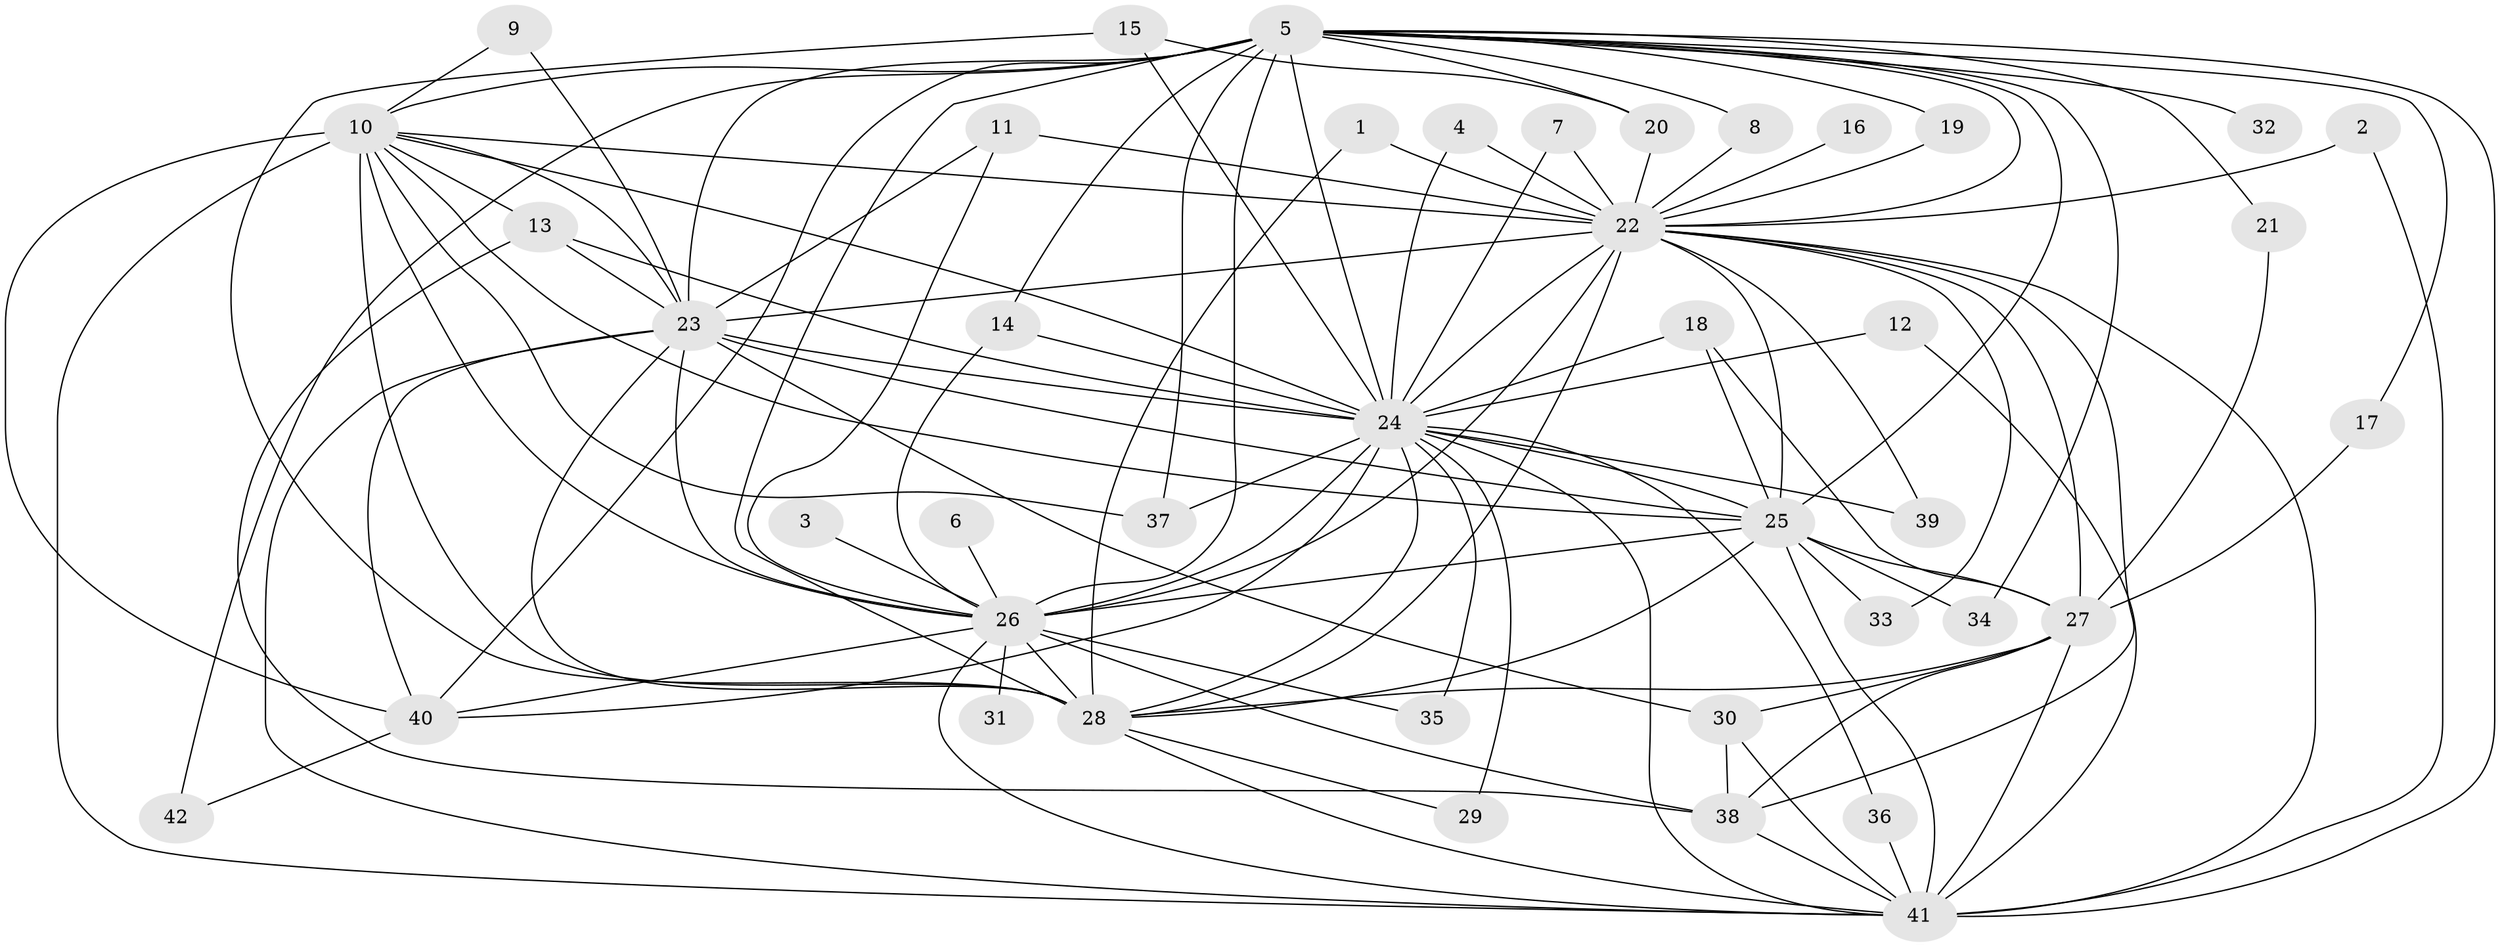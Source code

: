 // original degree distribution, {15: 0.012048192771084338, 18: 0.012048192771084338, 16: 0.024096385542168676, 22: 0.024096385542168676, 17: 0.012048192771084338, 27: 0.012048192771084338, 14: 0.012048192771084338, 28: 0.012048192771084338, 3: 0.18072289156626506, 9: 0.012048192771084338, 2: 0.5903614457831325, 5: 0.03614457831325301, 4: 0.060240963855421686}
// Generated by graph-tools (version 1.1) at 2025/25/03/09/25 03:25:43]
// undirected, 42 vertices, 113 edges
graph export_dot {
graph [start="1"]
  node [color=gray90,style=filled];
  1;
  2;
  3;
  4;
  5;
  6;
  7;
  8;
  9;
  10;
  11;
  12;
  13;
  14;
  15;
  16;
  17;
  18;
  19;
  20;
  21;
  22;
  23;
  24;
  25;
  26;
  27;
  28;
  29;
  30;
  31;
  32;
  33;
  34;
  35;
  36;
  37;
  38;
  39;
  40;
  41;
  42;
  1 -- 22 [weight=1.0];
  1 -- 28 [weight=1.0];
  2 -- 22 [weight=1.0];
  2 -- 41 [weight=1.0];
  3 -- 26 [weight=1.0];
  4 -- 22 [weight=1.0];
  4 -- 24 [weight=1.0];
  5 -- 8 [weight=1.0];
  5 -- 10 [weight=2.0];
  5 -- 14 [weight=1.0];
  5 -- 17 [weight=1.0];
  5 -- 19 [weight=1.0];
  5 -- 20 [weight=1.0];
  5 -- 21 [weight=1.0];
  5 -- 22 [weight=2.0];
  5 -- 23 [weight=2.0];
  5 -- 24 [weight=2.0];
  5 -- 25 [weight=2.0];
  5 -- 26 [weight=3.0];
  5 -- 28 [weight=3.0];
  5 -- 32 [weight=1.0];
  5 -- 34 [weight=1.0];
  5 -- 37 [weight=1.0];
  5 -- 40 [weight=1.0];
  5 -- 41 [weight=4.0];
  5 -- 42 [weight=1.0];
  6 -- 26 [weight=1.0];
  7 -- 22 [weight=2.0];
  7 -- 24 [weight=1.0];
  8 -- 22 [weight=1.0];
  9 -- 10 [weight=1.0];
  9 -- 23 [weight=1.0];
  10 -- 13 [weight=1.0];
  10 -- 22 [weight=2.0];
  10 -- 23 [weight=1.0];
  10 -- 24 [weight=1.0];
  10 -- 25 [weight=1.0];
  10 -- 26 [weight=2.0];
  10 -- 28 [weight=1.0];
  10 -- 37 [weight=1.0];
  10 -- 40 [weight=1.0];
  10 -- 41 [weight=2.0];
  11 -- 22 [weight=1.0];
  11 -- 23 [weight=1.0];
  11 -- 26 [weight=1.0];
  12 -- 24 [weight=1.0];
  12 -- 41 [weight=1.0];
  13 -- 23 [weight=1.0];
  13 -- 24 [weight=2.0];
  13 -- 38 [weight=1.0];
  14 -- 24 [weight=1.0];
  14 -- 26 [weight=1.0];
  15 -- 20 [weight=1.0];
  15 -- 24 [weight=1.0];
  15 -- 28 [weight=1.0];
  16 -- 22 [weight=1.0];
  17 -- 27 [weight=1.0];
  18 -- 24 [weight=1.0];
  18 -- 25 [weight=1.0];
  18 -- 27 [weight=1.0];
  19 -- 22 [weight=1.0];
  20 -- 22 [weight=1.0];
  21 -- 27 [weight=1.0];
  22 -- 23 [weight=2.0];
  22 -- 24 [weight=1.0];
  22 -- 25 [weight=1.0];
  22 -- 26 [weight=2.0];
  22 -- 27 [weight=1.0];
  22 -- 28 [weight=1.0];
  22 -- 33 [weight=1.0];
  22 -- 38 [weight=1.0];
  22 -- 39 [weight=1.0];
  22 -- 41 [weight=1.0];
  23 -- 24 [weight=1.0];
  23 -- 25 [weight=1.0];
  23 -- 26 [weight=1.0];
  23 -- 28 [weight=1.0];
  23 -- 30 [weight=1.0];
  23 -- 40 [weight=1.0];
  23 -- 41 [weight=2.0];
  24 -- 25 [weight=2.0];
  24 -- 26 [weight=2.0];
  24 -- 28 [weight=1.0];
  24 -- 29 [weight=1.0];
  24 -- 35 [weight=1.0];
  24 -- 36 [weight=1.0];
  24 -- 37 [weight=2.0];
  24 -- 39 [weight=1.0];
  24 -- 40 [weight=1.0];
  24 -- 41 [weight=2.0];
  25 -- 26 [weight=1.0];
  25 -- 27 [weight=1.0];
  25 -- 28 [weight=1.0];
  25 -- 33 [weight=1.0];
  25 -- 34 [weight=1.0];
  25 -- 41 [weight=1.0];
  26 -- 28 [weight=3.0];
  26 -- 31 [weight=2.0];
  26 -- 35 [weight=1.0];
  26 -- 38 [weight=1.0];
  26 -- 40 [weight=1.0];
  26 -- 41 [weight=1.0];
  27 -- 28 [weight=1.0];
  27 -- 30 [weight=1.0];
  27 -- 38 [weight=1.0];
  27 -- 41 [weight=3.0];
  28 -- 29 [weight=1.0];
  28 -- 41 [weight=1.0];
  30 -- 38 [weight=1.0];
  30 -- 41 [weight=1.0];
  36 -- 41 [weight=1.0];
  38 -- 41 [weight=1.0];
  40 -- 42 [weight=1.0];
}
